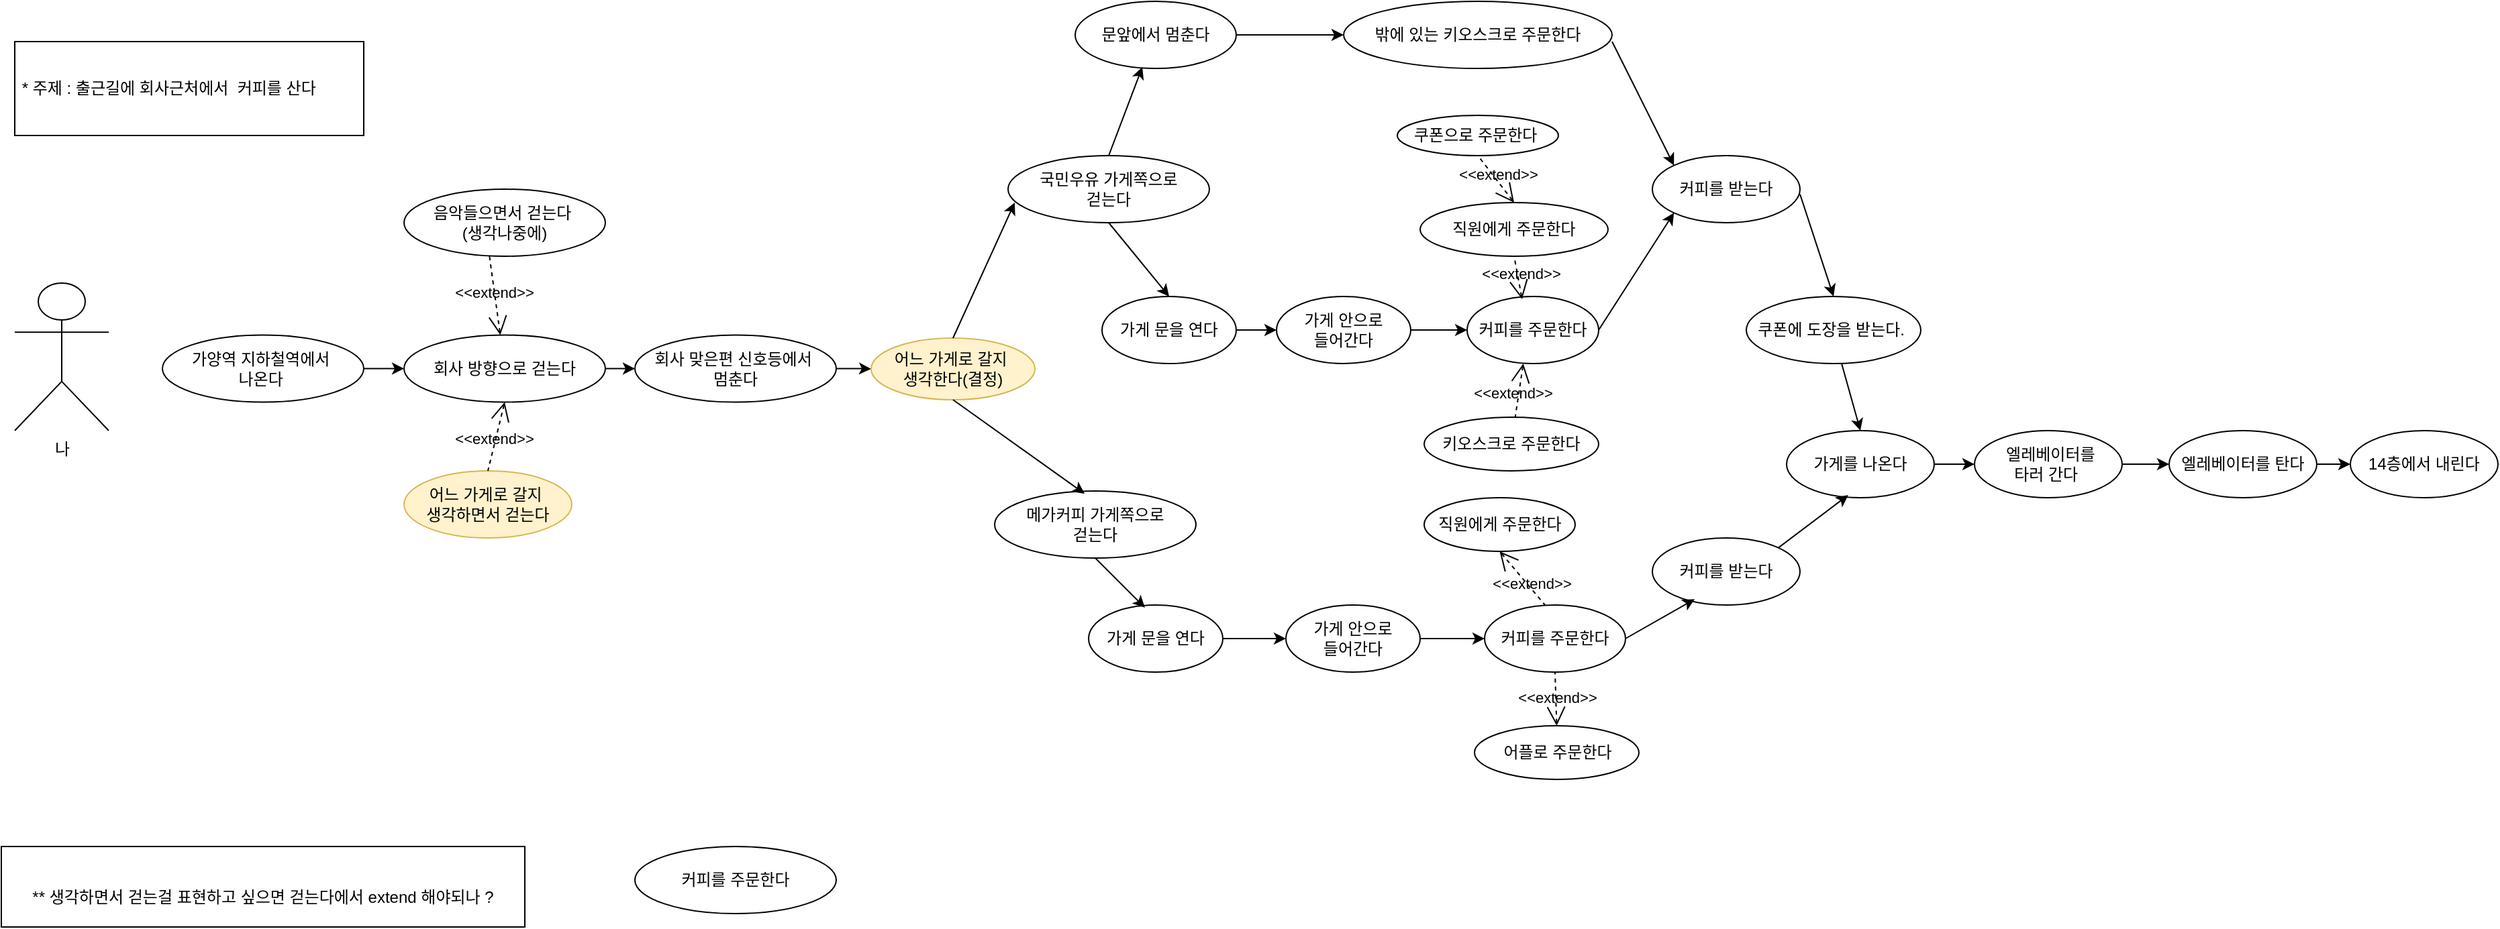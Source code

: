 <mxfile version="21.6.7" type="github">
  <diagram name="페이지-1" id="PGyz6WDO0yjTCRolJygI">
    <mxGraphModel dx="1050" dy="566" grid="1" gridSize="10" guides="1" tooltips="1" connect="1" arrows="1" fold="1" page="1" pageScale="1" pageWidth="827" pageHeight="1169" math="0" shadow="0">
      <root>
        <mxCell id="0" />
        <mxCell id="1" parent="0" />
        <mxCell id="a6851HNYbTkYE2Kyq5rs-73" value="" style="edgeStyle=orthogonalEdgeStyle;rounded=0;orthogonalLoop=1;jettySize=auto;html=1;" parent="1" source="a6851HNYbTkYE2Kyq5rs-1" target="a6851HNYbTkYE2Kyq5rs-2" edge="1">
          <mxGeometry relative="1" as="geometry" />
        </mxCell>
        <mxCell id="a6851HNYbTkYE2Kyq5rs-1" value="가양역 지하철역에서&amp;nbsp;&lt;br&gt;나온다&amp;nbsp;" style="ellipse;whiteSpace=wrap;html=1;" parent="1" vertex="1">
          <mxGeometry x="130" y="718.75" width="150" height="50" as="geometry" />
        </mxCell>
        <mxCell id="a6851HNYbTkYE2Kyq5rs-74" value="" style="edgeStyle=orthogonalEdgeStyle;rounded=0;orthogonalLoop=1;jettySize=auto;html=1;" parent="1" source="a6851HNYbTkYE2Kyq5rs-2" target="a6851HNYbTkYE2Kyq5rs-3" edge="1">
          <mxGeometry relative="1" as="geometry" />
        </mxCell>
        <mxCell id="a6851HNYbTkYE2Kyq5rs-2" value="회사 방향으로 걷는다" style="ellipse;whiteSpace=wrap;html=1;" parent="1" vertex="1">
          <mxGeometry x="310" y="718.75" width="150" height="50" as="geometry" />
        </mxCell>
        <mxCell id="a6851HNYbTkYE2Kyq5rs-75" value="" style="edgeStyle=orthogonalEdgeStyle;rounded=0;orthogonalLoop=1;jettySize=auto;html=1;" parent="1" source="a6851HNYbTkYE2Kyq5rs-3" target="a6851HNYbTkYE2Kyq5rs-50" edge="1">
          <mxGeometry relative="1" as="geometry" />
        </mxCell>
        <mxCell id="a6851HNYbTkYE2Kyq5rs-3" value="회사 맞은편 신호등에서&amp;nbsp;&lt;br&gt;멈춘다" style="ellipse;whiteSpace=wrap;html=1;" parent="1" vertex="1">
          <mxGeometry x="482" y="718.75" width="150" height="50" as="geometry" />
        </mxCell>
        <mxCell id="a6851HNYbTkYE2Kyq5rs-6" value="커피를 주문한다" style="ellipse;whiteSpace=wrap;html=1;" parent="1" vertex="1">
          <mxGeometry x="482" y="1100" width="150" height="50" as="geometry" />
        </mxCell>
        <mxCell id="a6851HNYbTkYE2Kyq5rs-23" value="" style="edgeStyle=orthogonalEdgeStyle;rounded=0;orthogonalLoop=1;jettySize=auto;html=1;" parent="1" source="a6851HNYbTkYE2Kyq5rs-7" target="a6851HNYbTkYE2Kyq5rs-13" edge="1">
          <mxGeometry relative="1" as="geometry" />
        </mxCell>
        <mxCell id="a6851HNYbTkYE2Kyq5rs-7" value="가게 안으로&lt;br&gt;들어간다" style="ellipse;whiteSpace=wrap;html=1;" parent="1" vertex="1">
          <mxGeometry x="960" y="690" width="100" height="50" as="geometry" />
        </mxCell>
        <mxCell id="a6851HNYbTkYE2Kyq5rs-8" value="밖에 있는 키오스크로 주문한다" style="ellipse;whiteSpace=wrap;html=1;" parent="1" vertex="1">
          <mxGeometry x="1010" y="470" width="200" height="50" as="geometry" />
        </mxCell>
        <mxCell id="a6851HNYbTkYE2Kyq5rs-9" value="키오스크로 주문한다" style="ellipse;whiteSpace=wrap;html=1;" parent="1" vertex="1">
          <mxGeometry x="1070" y="780" width="130" height="40" as="geometry" />
        </mxCell>
        <mxCell id="a6851HNYbTkYE2Kyq5rs-10" value="직원에게 주문한다" style="ellipse;whiteSpace=wrap;html=1;" parent="1" vertex="1">
          <mxGeometry x="1070" y="840" width="112.5" height="40" as="geometry" />
        </mxCell>
        <mxCell id="a6851HNYbTkYE2Kyq5rs-11" value="국민우유 가게쪽으로 &lt;br&gt;걷는다" style="ellipse;whiteSpace=wrap;html=1;" parent="1" vertex="1">
          <mxGeometry x="760" y="585" width="150" height="50" as="geometry" />
        </mxCell>
        <mxCell id="a6851HNYbTkYE2Kyq5rs-12" value="문앞에서 멈춘다" style="ellipse;whiteSpace=wrap;html=1;" parent="1" vertex="1">
          <mxGeometry x="810" y="470" width="120" height="50" as="geometry" />
        </mxCell>
        <mxCell id="a6851HNYbTkYE2Kyq5rs-13" value="커피를 주문한다" style="ellipse;whiteSpace=wrap;html=1;" parent="1" vertex="1">
          <mxGeometry x="1102" y="690" width="98" height="50" as="geometry" />
        </mxCell>
        <mxCell id="a6851HNYbTkYE2Kyq5rs-14" value="어플로 주문한다" style="ellipse;whiteSpace=wrap;html=1;" parent="1" vertex="1">
          <mxGeometry x="1107.5" y="1010" width="122.5" height="40" as="geometry" />
        </mxCell>
        <mxCell id="a6851HNYbTkYE2Kyq5rs-15" value="커피를 받는다" style="ellipse;whiteSpace=wrap;html=1;" parent="1" vertex="1">
          <mxGeometry x="1240" y="870" width="110" height="50" as="geometry" />
        </mxCell>
        <mxCell id="a6851HNYbTkYE2Kyq5rs-16" value="쿠폰에 도장을 받는다.&amp;nbsp;" style="ellipse;whiteSpace=wrap;html=1;" parent="1" vertex="1">
          <mxGeometry x="1310" y="690" width="130" height="50" as="geometry" />
        </mxCell>
        <mxCell id="a6851HNYbTkYE2Kyq5rs-17" value="메가커피 가게쪽으로 &lt;br&gt;걷는다" style="ellipse;whiteSpace=wrap;html=1;" parent="1" vertex="1">
          <mxGeometry x="750" y="835" width="150" height="50" as="geometry" />
        </mxCell>
        <mxCell id="a6851HNYbTkYE2Kyq5rs-18" value="" style="endArrow=classic;html=1;rounded=0;entryX=0.417;entryY=0.98;entryDx=0;entryDy=0;exitX=0.5;exitY=0;exitDx=0;exitDy=0;entryPerimeter=0;" parent="1" source="a6851HNYbTkYE2Kyq5rs-11" target="a6851HNYbTkYE2Kyq5rs-12" edge="1">
          <mxGeometry width="50" height="50" relative="1" as="geometry">
            <mxPoint x="873" y="618" as="sourcePoint" />
            <mxPoint x="909" y="606" as="targetPoint" />
          </mxGeometry>
        </mxCell>
        <mxCell id="a6851HNYbTkYE2Kyq5rs-20" value="직원에게 주문한다" style="ellipse;whiteSpace=wrap;html=1;" parent="1" vertex="1">
          <mxGeometry x="1067" y="620" width="140" height="40" as="geometry" />
        </mxCell>
        <mxCell id="a6851HNYbTkYE2Kyq5rs-21" value="쿠폰으로 주문한다&amp;nbsp;" style="ellipse;whiteSpace=wrap;html=1;" parent="1" vertex="1">
          <mxGeometry x="1050" y="555" width="120" height="30" as="geometry" />
        </mxCell>
        <mxCell id="a6851HNYbTkYE2Kyq5rs-22" value="&amp;lt;&amp;lt;extend&amp;gt;&amp;gt;" style="edgeStyle=none;html=1;startArrow=open;endArrow=none;startSize=12;verticalAlign=bottom;dashed=1;labelBackgroundColor=none;rounded=0;entryX=0.5;entryY=1;entryDx=0;entryDy=0;exitX=0.5;exitY=0;exitDx=0;exitDy=0;" parent="1" source="a6851HNYbTkYE2Kyq5rs-20" target="a6851HNYbTkYE2Kyq5rs-21" edge="1">
          <mxGeometry x="-0.235" y="2" width="160" relative="1" as="geometry">
            <mxPoint x="1134" y="820" as="sourcePoint" />
            <mxPoint x="1294" y="820" as="targetPoint" />
            <mxPoint as="offset" />
          </mxGeometry>
        </mxCell>
        <mxCell id="a6851HNYbTkYE2Kyq5rs-25" value="&amp;lt;&amp;lt;extend&amp;gt;&amp;gt;" style="edgeStyle=none;html=1;startArrow=open;endArrow=none;startSize=12;verticalAlign=bottom;dashed=1;labelBackgroundColor=none;rounded=0;exitX=0.418;exitY=0.04;exitDx=0;exitDy=0;exitPerimeter=0;entryX=0.5;entryY=1;entryDx=0;entryDy=0;" parent="1" source="a6851HNYbTkYE2Kyq5rs-13" target="a6851HNYbTkYE2Kyq5rs-20" edge="1">
          <mxGeometry x="-0.428" y="-1" width="160" relative="1" as="geometry">
            <mxPoint x="1193.97" y="693" as="sourcePoint" />
            <mxPoint x="1168" y="660" as="targetPoint" />
            <mxPoint as="offset" />
          </mxGeometry>
        </mxCell>
        <mxCell id="a6851HNYbTkYE2Kyq5rs-26" value="&amp;lt;&amp;lt;extend&amp;gt;&amp;gt;" style="edgeStyle=none;html=1;startArrow=open;endArrow=none;startSize=12;verticalAlign=bottom;dashed=1;labelBackgroundColor=none;rounded=0;exitX=0.427;exitY=1;exitDx=0;exitDy=0;exitPerimeter=0;" parent="1" source="a6851HNYbTkYE2Kyq5rs-13" target="a6851HNYbTkYE2Kyq5rs-9" edge="1">
          <mxGeometry x="0.558" y="-3" width="160" relative="1" as="geometry">
            <mxPoint x="1243" y="730" as="sourcePoint" />
            <mxPoint x="1240" y="791" as="targetPoint" />
            <mxPoint as="offset" />
          </mxGeometry>
        </mxCell>
        <mxCell id="a6851HNYbTkYE2Kyq5rs-29" value="" style="edgeStyle=orthogonalEdgeStyle;rounded=0;orthogonalLoop=1;jettySize=auto;html=1;" parent="1" source="a6851HNYbTkYE2Kyq5rs-27" target="a6851HNYbTkYE2Kyq5rs-7" edge="1">
          <mxGeometry relative="1" as="geometry" />
        </mxCell>
        <mxCell id="a6851HNYbTkYE2Kyq5rs-27" value="가게 문을 연다" style="ellipse;whiteSpace=wrap;html=1;" parent="1" vertex="1">
          <mxGeometry x="830" y="690" width="100" height="50" as="geometry" />
        </mxCell>
        <mxCell id="a6851HNYbTkYE2Kyq5rs-28" value="" style="endArrow=classic;html=1;rounded=0;entryX=0.5;entryY=0;entryDx=0;entryDy=0;exitX=0.5;exitY=1;exitDx=0;exitDy=0;" parent="1" source="a6851HNYbTkYE2Kyq5rs-11" target="a6851HNYbTkYE2Kyq5rs-27" edge="1">
          <mxGeometry width="50" height="50" relative="1" as="geometry">
            <mxPoint x="830" y="660" as="sourcePoint" />
            <mxPoint x="872" y="638" as="targetPoint" />
          </mxGeometry>
        </mxCell>
        <mxCell id="a6851HNYbTkYE2Kyq5rs-30" value="커피를 받는다" style="ellipse;whiteSpace=wrap;html=1;" parent="1" vertex="1">
          <mxGeometry x="1240" y="585" width="110" height="50" as="geometry" />
        </mxCell>
        <mxCell id="a6851HNYbTkYE2Kyq5rs-31" value="" style="endArrow=classic;html=1;rounded=0;entryX=0;entryY=0.5;entryDx=0;entryDy=0;" parent="1" source="a6851HNYbTkYE2Kyq5rs-12" target="a6851HNYbTkYE2Kyq5rs-8" edge="1">
          <mxGeometry width="50" height="50" relative="1" as="geometry">
            <mxPoint x="960" y="520" as="sourcePoint" />
            <mxPoint x="1140" y="500" as="targetPoint" />
          </mxGeometry>
        </mxCell>
        <mxCell id="a6851HNYbTkYE2Kyq5rs-33" value="" style="endArrow=classic;html=1;rounded=0;exitX=1;exitY=0.6;exitDx=0;exitDy=0;exitPerimeter=0;entryX=0;entryY=0;entryDx=0;entryDy=0;" parent="1" source="a6851HNYbTkYE2Kyq5rs-8" target="a6851HNYbTkYE2Kyq5rs-30" edge="1">
          <mxGeometry width="50" height="50" relative="1" as="geometry">
            <mxPoint x="1270" y="480" as="sourcePoint" />
            <mxPoint x="1380" y="590" as="targetPoint" />
          </mxGeometry>
        </mxCell>
        <mxCell id="a6851HNYbTkYE2Kyq5rs-34" value="" style="endArrow=classic;html=1;rounded=0;entryX=0;entryY=1;entryDx=0;entryDy=0;exitX=1;exitY=0.5;exitDx=0;exitDy=0;" parent="1" source="a6851HNYbTkYE2Kyq5rs-13" target="a6851HNYbTkYE2Kyq5rs-30" edge="1">
          <mxGeometry width="50" height="50" relative="1" as="geometry">
            <mxPoint x="1270" y="719" as="sourcePoint" />
            <mxPoint x="1364" y="670" as="targetPoint" />
          </mxGeometry>
        </mxCell>
        <mxCell id="a6851HNYbTkYE2Kyq5rs-35" value="&amp;nbsp;* 주제 : 출근길에 회사근처에서&amp;nbsp; 커피를 산다" style="rounded=0;whiteSpace=wrap;html=1;align=left;" parent="1" vertex="1">
          <mxGeometry x="20" y="500" width="260" height="70" as="geometry" />
        </mxCell>
        <mxCell id="a6851HNYbTkYE2Kyq5rs-37" value="음악들으면서 걷는다&amp;nbsp;&lt;br&gt;(생각나중에)" style="ellipse;whiteSpace=wrap;html=1;" parent="1" vertex="1">
          <mxGeometry x="310" y="610" width="150" height="50" as="geometry" />
        </mxCell>
        <mxCell id="a6851HNYbTkYE2Kyq5rs-36" value="어느 가게로 갈지&amp;nbsp;&lt;br&gt;생각하면서 걷는다" style="ellipse;whiteSpace=wrap;html=1;fillColor=#fff2cc;strokeColor=#d6b656;" parent="1" vertex="1">
          <mxGeometry x="310" y="820" width="125" height="50" as="geometry" />
        </mxCell>
        <mxCell id="a6851HNYbTkYE2Kyq5rs-43" value="&amp;lt;&amp;lt;extend&amp;gt;&amp;gt;" style="edgeStyle=none;html=1;startArrow=open;endArrow=none;startSize=12;verticalAlign=bottom;dashed=1;labelBackgroundColor=none;rounded=0;exitX=0.5;exitY=1;exitDx=0;exitDy=0;entryX=0.5;entryY=0;entryDx=0;entryDy=0;" parent="1" source="a6851HNYbTkYE2Kyq5rs-2" target="a6851HNYbTkYE2Kyq5rs-36" edge="1">
          <mxGeometry x="0.43" y="1" width="160" relative="1" as="geometry">
            <mxPoint x="401" y="768.75" as="sourcePoint" />
            <mxPoint x="390" y="809.75" as="targetPoint" />
            <mxPoint as="offset" />
          </mxGeometry>
        </mxCell>
        <mxCell id="a6851HNYbTkYE2Kyq5rs-45" value="&amp;lt;&amp;lt;extend&amp;gt;&amp;gt;" style="edgeStyle=none;html=1;startArrow=open;endArrow=none;startSize=12;verticalAlign=bottom;dashed=1;labelBackgroundColor=none;rounded=0;entryX=0.424;entryY=0.993;entryDx=0;entryDy=0;entryPerimeter=0;" parent="1" source="a6851HNYbTkYE2Kyq5rs-2" target="a6851HNYbTkYE2Kyq5rs-37" edge="1">
          <mxGeometry x="-0.235" y="2" width="160" relative="1" as="geometry">
            <mxPoint x="460" y="718.75" as="sourcePoint" />
            <mxPoint x="410" y="688.75" as="targetPoint" />
            <mxPoint as="offset" />
          </mxGeometry>
        </mxCell>
        <mxCell id="a6851HNYbTkYE2Kyq5rs-68" value="" style="edgeStyle=orthogonalEdgeStyle;rounded=0;orthogonalLoop=1;jettySize=auto;html=1;" parent="1" source="a6851HNYbTkYE2Kyq5rs-48" target="a6851HNYbTkYE2Kyq5rs-49" edge="1">
          <mxGeometry relative="1" as="geometry" />
        </mxCell>
        <mxCell id="a6851HNYbTkYE2Kyq5rs-48" value="&amp;nbsp;엘레베이터를 &lt;br&gt;타러 간다&amp;nbsp;" style="ellipse;whiteSpace=wrap;html=1;" parent="1" vertex="1">
          <mxGeometry x="1480" y="790" width="110" height="50" as="geometry" />
        </mxCell>
        <mxCell id="a6851HNYbTkYE2Kyq5rs-69" value="" style="edgeStyle=orthogonalEdgeStyle;rounded=0;orthogonalLoop=1;jettySize=auto;html=1;" parent="1" source="a6851HNYbTkYE2Kyq5rs-49" target="a6851HNYbTkYE2Kyq5rs-52" edge="1">
          <mxGeometry relative="1" as="geometry" />
        </mxCell>
        <mxCell id="a6851HNYbTkYE2Kyq5rs-49" value="엘레베이터를 탄다" style="ellipse;whiteSpace=wrap;html=1;" parent="1" vertex="1">
          <mxGeometry x="1625" y="790" width="110" height="50" as="geometry" />
        </mxCell>
        <mxCell id="a6851HNYbTkYE2Kyq5rs-50" value="어느 가게로 갈지&amp;nbsp;&lt;br&gt;생각한다(결정)" style="ellipse;whiteSpace=wrap;html=1;fillColor=#fff2cc;strokeColor=#d6b656;" parent="1" vertex="1">
          <mxGeometry x="658" y="721" width="122" height="46" as="geometry" />
        </mxCell>
        <mxCell id="a6851HNYbTkYE2Kyq5rs-52" value="14층에서 내린다" style="ellipse;whiteSpace=wrap;html=1;" parent="1" vertex="1">
          <mxGeometry x="1760" y="790" width="110" height="50" as="geometry" />
        </mxCell>
        <mxCell id="a6851HNYbTkYE2Kyq5rs-62" value="" style="edgeStyle=orthogonalEdgeStyle;rounded=0;orthogonalLoop=1;jettySize=auto;html=1;" parent="1" source="a6851HNYbTkYE2Kyq5rs-53" target="a6851HNYbTkYE2Kyq5rs-56" edge="1">
          <mxGeometry relative="1" as="geometry" />
        </mxCell>
        <mxCell id="a6851HNYbTkYE2Kyq5rs-53" value="가게 안으로&lt;br&gt;들어간다" style="ellipse;whiteSpace=wrap;html=1;" parent="1" vertex="1">
          <mxGeometry x="967" y="920" width="100" height="50" as="geometry" />
        </mxCell>
        <mxCell id="a6851HNYbTkYE2Kyq5rs-54" value="" style="edgeStyle=orthogonalEdgeStyle;rounded=0;orthogonalLoop=1;jettySize=auto;html=1;" parent="1" source="a6851HNYbTkYE2Kyq5rs-55" target="a6851HNYbTkYE2Kyq5rs-53" edge="1">
          <mxGeometry relative="1" as="geometry" />
        </mxCell>
        <mxCell id="a6851HNYbTkYE2Kyq5rs-55" value="가게 문을 연다" style="ellipse;whiteSpace=wrap;html=1;" parent="1" vertex="1">
          <mxGeometry x="820" y="920" width="100" height="50" as="geometry" />
        </mxCell>
        <mxCell id="a6851HNYbTkYE2Kyq5rs-56" value="커피를 주문한다" style="ellipse;whiteSpace=wrap;html=1;" parent="1" vertex="1">
          <mxGeometry x="1115" y="920" width="105" height="50" as="geometry" />
        </mxCell>
        <mxCell id="a6851HNYbTkYE2Kyq5rs-67" value="" style="edgeStyle=orthogonalEdgeStyle;rounded=0;orthogonalLoop=1;jettySize=auto;html=1;" parent="1" source="a6851HNYbTkYE2Kyq5rs-58" target="a6851HNYbTkYE2Kyq5rs-48" edge="1">
          <mxGeometry relative="1" as="geometry" />
        </mxCell>
        <mxCell id="a6851HNYbTkYE2Kyq5rs-58" value="가게를 나온다" style="ellipse;whiteSpace=wrap;html=1;" parent="1" vertex="1">
          <mxGeometry x="1340" y="790" width="110" height="50" as="geometry" />
        </mxCell>
        <mxCell id="a6851HNYbTkYE2Kyq5rs-59" value="&amp;lt;&amp;lt;extend&amp;gt;&amp;gt;" style="edgeStyle=none;html=1;startArrow=open;endArrow=none;startSize=12;verticalAlign=bottom;dashed=1;labelBackgroundColor=none;rounded=0;exitX=0.5;exitY=1;exitDx=0;exitDy=0;entryX=0.429;entryY=0;entryDx=0;entryDy=0;entryPerimeter=0;" parent="1" source="a6851HNYbTkYE2Kyq5rs-10" target="a6851HNYbTkYE2Kyq5rs-56" edge="1">
          <mxGeometry x="0.558" y="-3" width="160" relative="1" as="geometry">
            <mxPoint x="1187.21" y="880" as="sourcePoint" />
            <mxPoint x="1187.21" y="920" as="targetPoint" />
            <mxPoint as="offset" />
          </mxGeometry>
        </mxCell>
        <mxCell id="a6851HNYbTkYE2Kyq5rs-60" value="&amp;lt;&amp;lt;extend&amp;gt;&amp;gt;" style="edgeStyle=none;html=1;startArrow=open;endArrow=none;startSize=12;verticalAlign=bottom;dashed=1;labelBackgroundColor=none;rounded=0;entryX=0.5;entryY=1;entryDx=0;entryDy=0;exitX=0.5;exitY=0;exitDx=0;exitDy=0;" parent="1" source="a6851HNYbTkYE2Kyq5rs-14" target="a6851HNYbTkYE2Kyq5rs-56" edge="1">
          <mxGeometry x="-0.428" y="-1" width="160" relative="1" as="geometry">
            <mxPoint x="1188" y="1000" as="sourcePoint" />
            <mxPoint x="1188" y="960" as="targetPoint" />
            <mxPoint as="offset" />
          </mxGeometry>
        </mxCell>
        <mxCell id="a6851HNYbTkYE2Kyq5rs-63" value="" style="endArrow=classic;html=1;rounded=0;entryX=0.287;entryY=0.912;entryDx=0;entryDy=0;entryPerimeter=0;" parent="1" target="a6851HNYbTkYE2Kyq5rs-15" edge="1">
          <mxGeometry width="50" height="50" relative="1" as="geometry">
            <mxPoint x="1220" y="945" as="sourcePoint" />
            <mxPoint x="1270" y="920" as="targetPoint" />
          </mxGeometry>
        </mxCell>
        <mxCell id="a6851HNYbTkYE2Kyq5rs-64" value="" style="endArrow=classic;html=1;rounded=0;entryX=0.5;entryY=0;entryDx=0;entryDy=0;exitX=0.5;exitY=1;exitDx=0;exitDy=0;" parent="1" target="a6851HNYbTkYE2Kyq5rs-16" edge="1">
          <mxGeometry width="50" height="50" relative="1" as="geometry">
            <mxPoint x="1350" y="613.75" as="sourcePoint" />
            <mxPoint x="1395" y="653.75" as="targetPoint" />
          </mxGeometry>
        </mxCell>
        <mxCell id="a6851HNYbTkYE2Kyq5rs-65" value="" style="endArrow=classic;html=1;rounded=0;entryX=0.5;entryY=0;entryDx=0;entryDy=0;exitX=0.5;exitY=1;exitDx=0;exitDy=0;" parent="1" target="a6851HNYbTkYE2Kyq5rs-58" edge="1">
          <mxGeometry width="50" height="50" relative="1" as="geometry">
            <mxPoint x="1381" y="740" as="sourcePoint" />
            <mxPoint x="1406" y="816.25" as="targetPoint" />
          </mxGeometry>
        </mxCell>
        <mxCell id="a6851HNYbTkYE2Kyq5rs-70" value="" style="endArrow=classic;html=1;rounded=0;exitX=1;exitY=0;exitDx=0;exitDy=0;entryX=0.418;entryY=0.96;entryDx=0;entryDy=0;entryPerimeter=0;" parent="1" source="a6851HNYbTkYE2Kyq5rs-15" target="a6851HNYbTkYE2Kyq5rs-58" edge="1">
          <mxGeometry width="50" height="50" relative="1" as="geometry">
            <mxPoint x="1340" y="872.5" as="sourcePoint" />
            <mxPoint x="1395" y="840" as="targetPoint" />
          </mxGeometry>
        </mxCell>
        <mxCell id="a6851HNYbTkYE2Kyq5rs-71" value="" style="endArrow=classic;html=1;rounded=0;entryX=0.42;entryY=0.04;entryDx=0;entryDy=0;exitX=0.5;exitY=1;exitDx=0;exitDy=0;entryPerimeter=0;" parent="1" source="a6851HNYbTkYE2Kyq5rs-17" target="a6851HNYbTkYE2Kyq5rs-55" edge="1">
          <mxGeometry width="50" height="50" relative="1" as="geometry">
            <mxPoint x="850" y="885" as="sourcePoint" />
            <mxPoint x="895" y="925" as="targetPoint" />
          </mxGeometry>
        </mxCell>
        <mxCell id="a6851HNYbTkYE2Kyq5rs-76" value="" style="endArrow=classic;html=1;rounded=0;entryX=0.033;entryY=0.7;entryDx=0;entryDy=0;exitX=0.5;exitY=0;exitDx=0;exitDy=0;entryPerimeter=0;" parent="1" source="a6851HNYbTkYE2Kyq5rs-50" target="a6851HNYbTkYE2Kyq5rs-11" edge="1">
          <mxGeometry width="50" height="50" relative="1" as="geometry">
            <mxPoint x="750" y="707.5" as="sourcePoint" />
            <mxPoint x="814" y="668.5" as="targetPoint" />
          </mxGeometry>
        </mxCell>
        <mxCell id="a6851HNYbTkYE2Kyq5rs-77" value="" style="endArrow=classic;html=1;rounded=0;entryX=0.447;entryY=0.04;entryDx=0;entryDy=0;exitX=0.5;exitY=1;exitDx=0;exitDy=0;entryPerimeter=0;" parent="1" source="a6851HNYbTkYE2Kyq5rs-50" target="a6851HNYbTkYE2Kyq5rs-17" edge="1">
          <mxGeometry width="50" height="50" relative="1" as="geometry">
            <mxPoint x="740" y="780" as="sourcePoint" />
            <mxPoint x="750" y="697.5" as="targetPoint" />
          </mxGeometry>
        </mxCell>
        <mxCell id="a6851HNYbTkYE2Kyq5rs-78" value="나" style="shape=umlActor;verticalLabelPosition=bottom;verticalAlign=top;html=1;outlineConnect=0;" parent="1" vertex="1">
          <mxGeometry x="20" y="680" width="70" height="110" as="geometry" />
        </mxCell>
        <mxCell id="Is8hs5n2m14lxhJMue_L-2" value="&lt;br style=&quot;border-color: var(--border-color); text-align: left;&quot;&gt;** 생각하면서 걷는걸 표현하고 싶으면 걷는다에서 extend 해야되나 ?" style="rounded=0;whiteSpace=wrap;html=1;" vertex="1" parent="1">
          <mxGeometry x="10" y="1100" width="390" height="60" as="geometry" />
        </mxCell>
      </root>
    </mxGraphModel>
  </diagram>
</mxfile>
